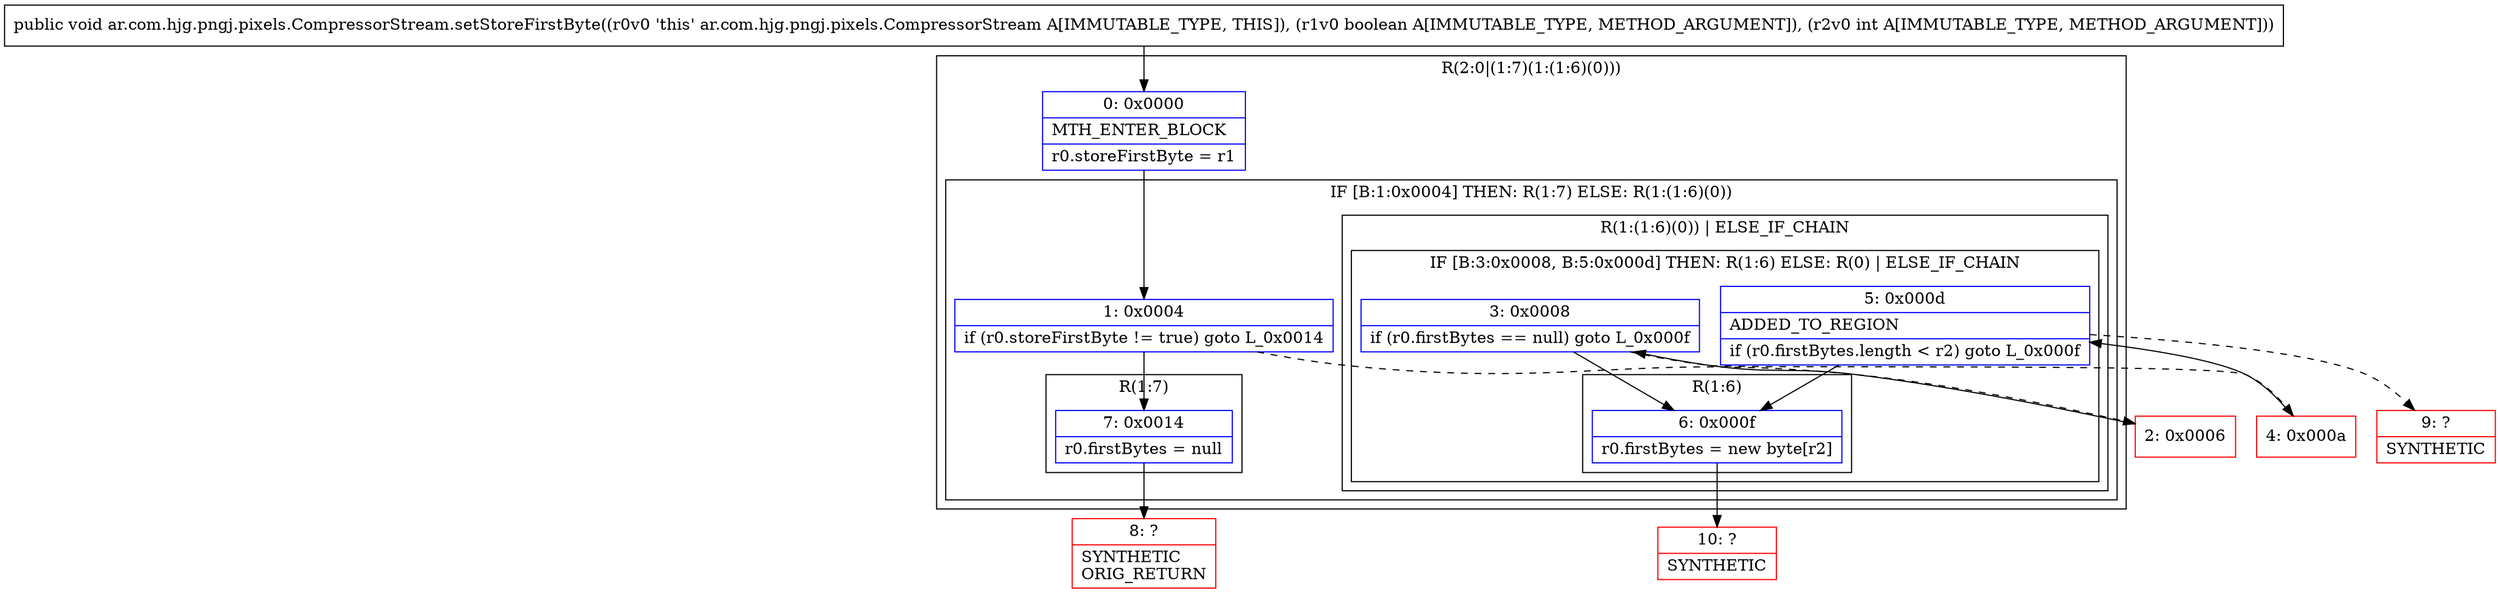 digraph "CFG forar.com.hjg.pngj.pixels.CompressorStream.setStoreFirstByte(ZI)V" {
subgraph cluster_Region_1046296039 {
label = "R(2:0|(1:7)(1:(1:6)(0)))";
node [shape=record,color=blue];
Node_0 [shape=record,label="{0\:\ 0x0000|MTH_ENTER_BLOCK\l|r0.storeFirstByte = r1\l}"];
subgraph cluster_IfRegion_1266357785 {
label = "IF [B:1:0x0004] THEN: R(1:7) ELSE: R(1:(1:6)(0))";
node [shape=record,color=blue];
Node_1 [shape=record,label="{1\:\ 0x0004|if (r0.storeFirstByte != true) goto L_0x0014\l}"];
subgraph cluster_Region_2086099367 {
label = "R(1:7)";
node [shape=record,color=blue];
Node_7 [shape=record,label="{7\:\ 0x0014|r0.firstBytes = null\l}"];
}
subgraph cluster_Region_1393344678 {
label = "R(1:(1:6)(0)) | ELSE_IF_CHAIN\l";
node [shape=record,color=blue];
subgraph cluster_IfRegion_69805357 {
label = "IF [B:3:0x0008, B:5:0x000d] THEN: R(1:6) ELSE: R(0) | ELSE_IF_CHAIN\l";
node [shape=record,color=blue];
Node_3 [shape=record,label="{3\:\ 0x0008|if (r0.firstBytes == null) goto L_0x000f\l}"];
Node_5 [shape=record,label="{5\:\ 0x000d|ADDED_TO_REGION\l|if (r0.firstBytes.length \< r2) goto L_0x000f\l}"];
subgraph cluster_Region_401682543 {
label = "R(1:6)";
node [shape=record,color=blue];
Node_6 [shape=record,label="{6\:\ 0x000f|r0.firstBytes = new byte[r2]\l}"];
}
subgraph cluster_Region_1361955159 {
label = "R(0)";
node [shape=record,color=blue];
}
}
}
}
}
Node_2 [shape=record,color=red,label="{2\:\ 0x0006}"];
Node_4 [shape=record,color=red,label="{4\:\ 0x000a}"];
Node_8 [shape=record,color=red,label="{8\:\ ?|SYNTHETIC\lORIG_RETURN\l}"];
Node_9 [shape=record,color=red,label="{9\:\ ?|SYNTHETIC\l}"];
Node_10 [shape=record,color=red,label="{10\:\ ?|SYNTHETIC\l}"];
MethodNode[shape=record,label="{public void ar.com.hjg.pngj.pixels.CompressorStream.setStoreFirstByte((r0v0 'this' ar.com.hjg.pngj.pixels.CompressorStream A[IMMUTABLE_TYPE, THIS]), (r1v0 boolean A[IMMUTABLE_TYPE, METHOD_ARGUMENT]), (r2v0 int A[IMMUTABLE_TYPE, METHOD_ARGUMENT])) }"];
MethodNode -> Node_0;
Node_0 -> Node_1;
Node_1 -> Node_2[style=dashed];
Node_1 -> Node_7;
Node_7 -> Node_8;
Node_3 -> Node_4[style=dashed];
Node_3 -> Node_6;
Node_5 -> Node_6;
Node_5 -> Node_9[style=dashed];
Node_6 -> Node_10;
Node_2 -> Node_3;
Node_4 -> Node_5;
}

